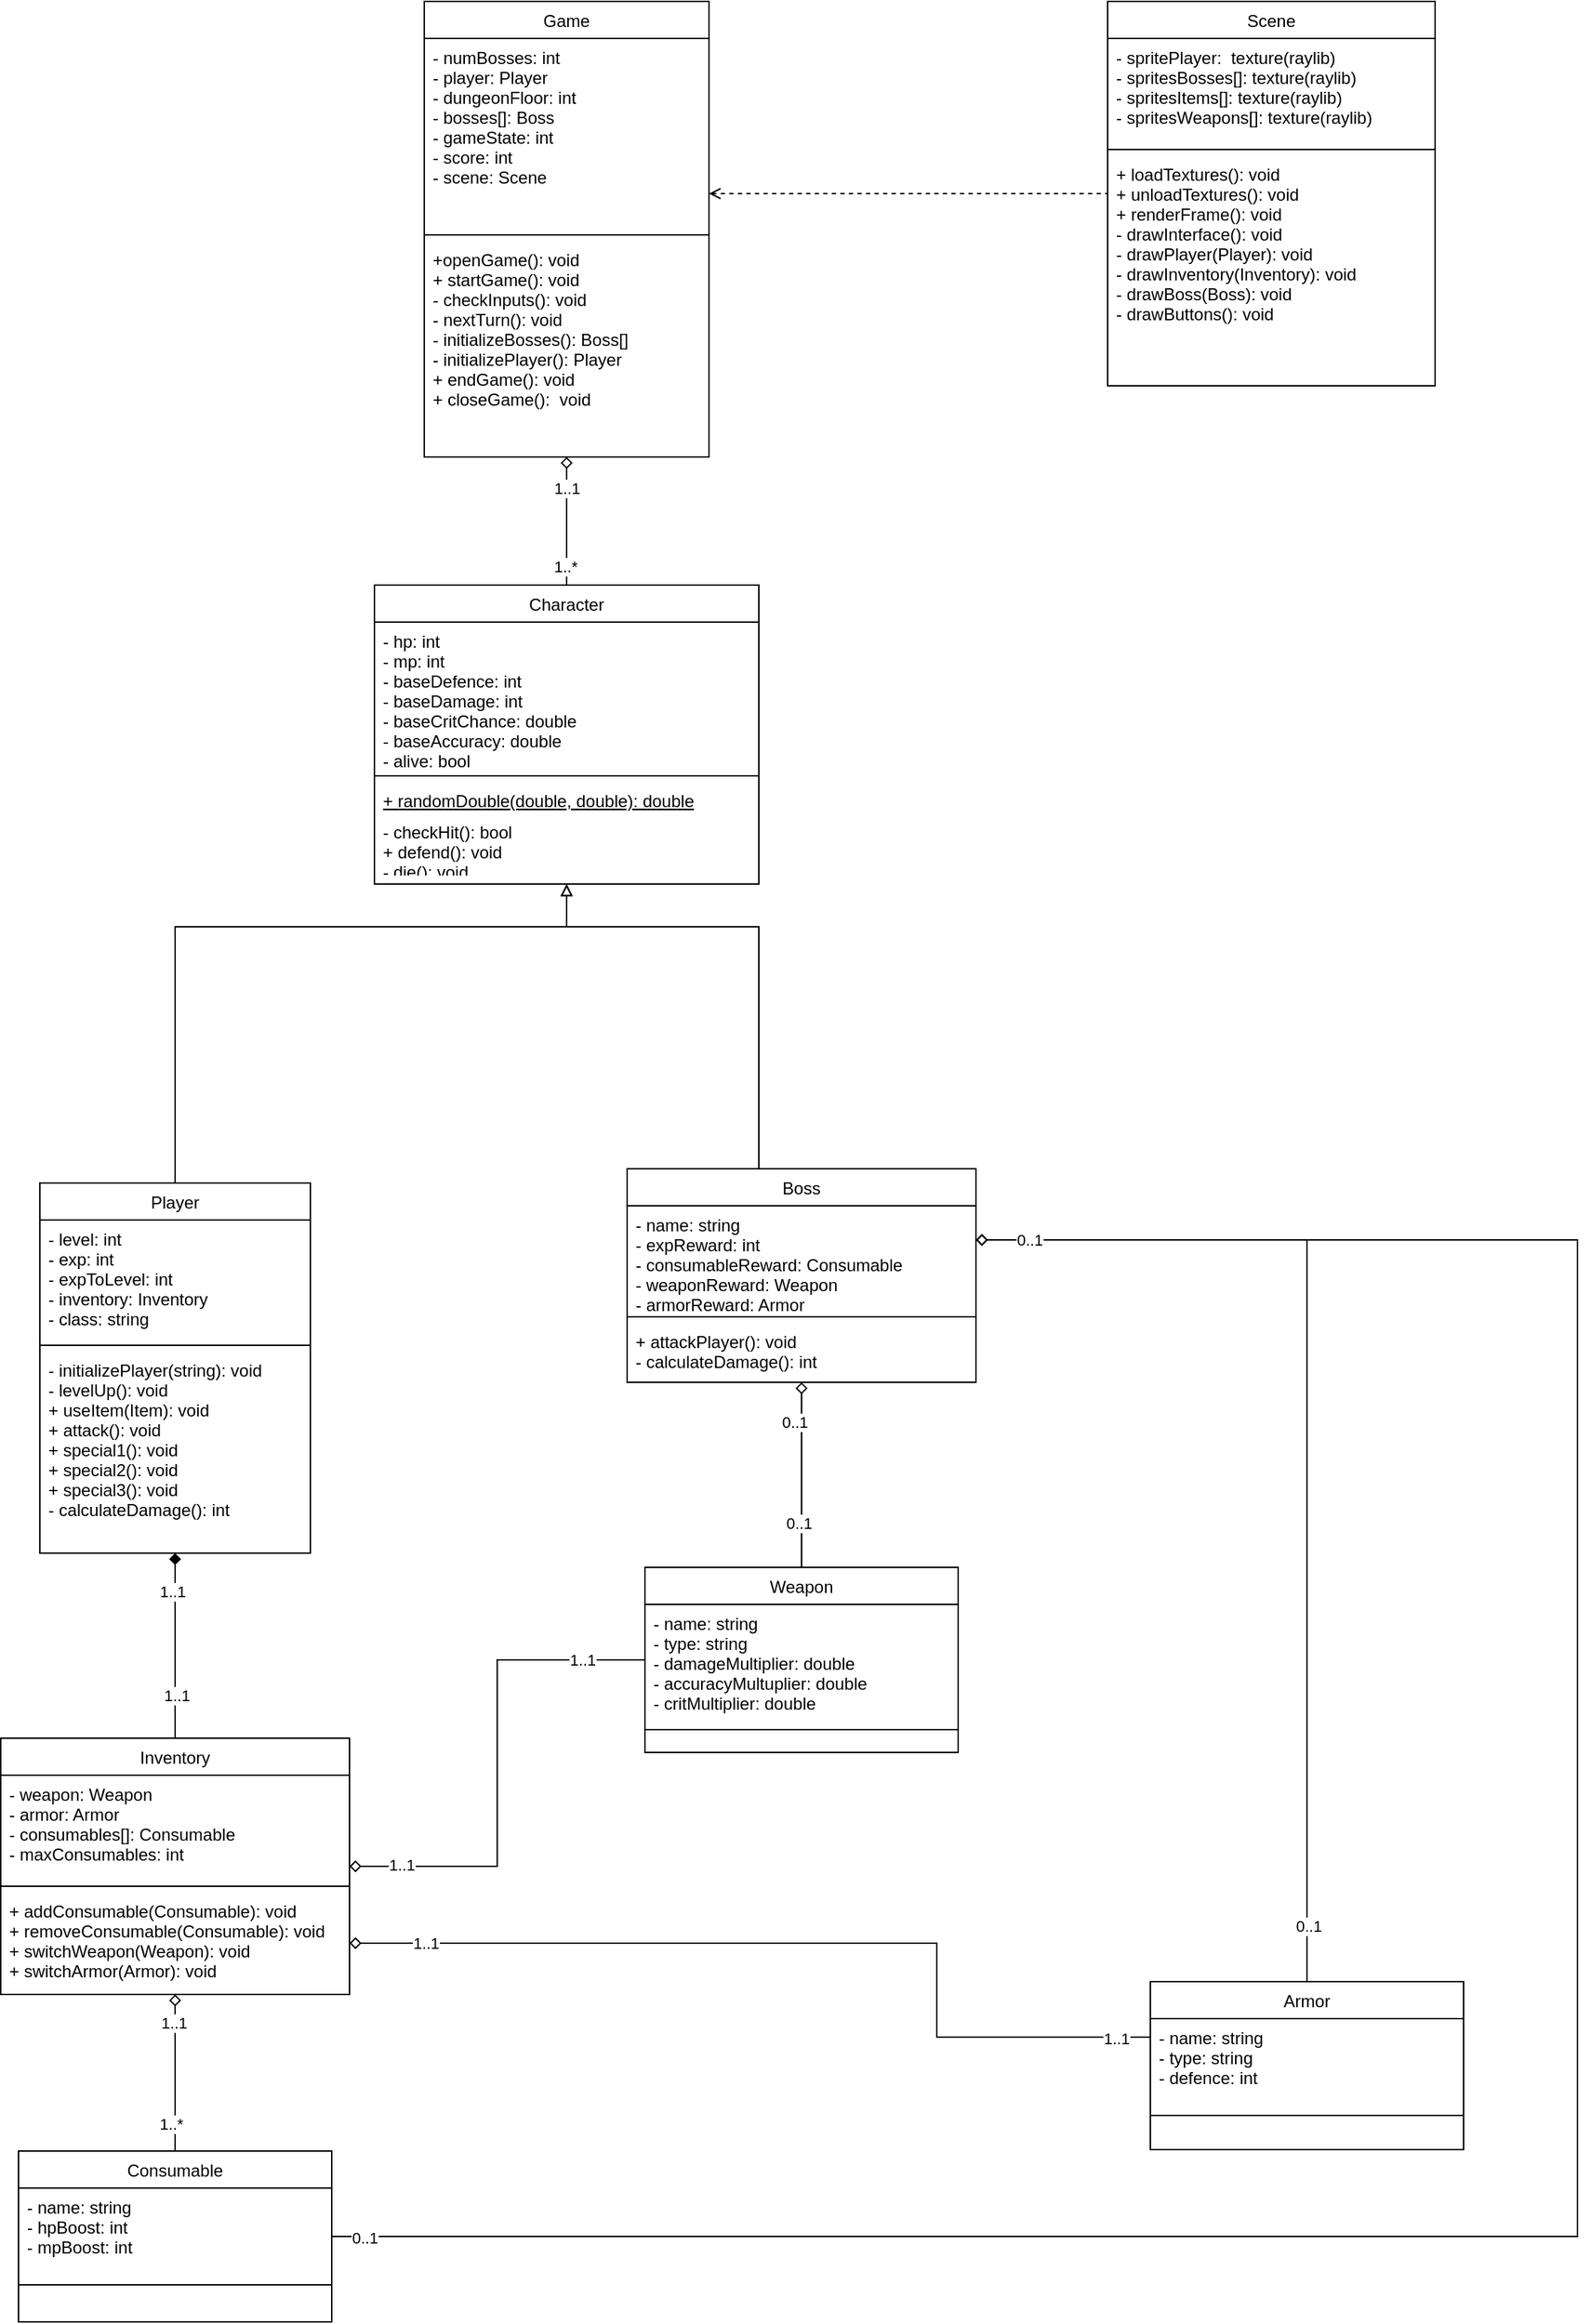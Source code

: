 <mxfile version="22.1.4" type="device">
  <diagram id="C5RBs43oDa-KdzZeNtuy" name="Page-1">
    <mxGraphModel dx="1434" dy="782" grid="1" gridSize="10" guides="1" tooltips="1" connect="1" arrows="1" fold="1" page="1" pageScale="1" pageWidth="1390" pageHeight="980" math="0" shadow="0">
      <root>
        <mxCell id="WIyWlLk6GJQsqaUBKTNV-0" />
        <mxCell id="WIyWlLk6GJQsqaUBKTNV-1" parent="WIyWlLk6GJQsqaUBKTNV-0" />
        <mxCell id="dYWPZWxcjh6S9HiUbcgT-55" style="edgeStyle=orthogonalEdgeStyle;rounded=0;orthogonalLoop=1;jettySize=auto;html=1;startArrow=diamond;startFill=0;endArrow=none;endFill=0;" parent="WIyWlLk6GJQsqaUBKTNV-1" source="zkfFHV4jXpPFQw0GAbJ--0" target="dYWPZWxcjh6S9HiUbcgT-6" edge="1">
          <mxGeometry relative="1" as="geometry" />
        </mxCell>
        <mxCell id="kpH8HkJKOdHBknGZpoAw-12" value="1..1" style="edgeLabel;html=1;align=center;verticalAlign=middle;resizable=0;points=[];" parent="dYWPZWxcjh6S9HiUbcgT-55" vertex="1" connectable="0">
          <mxGeometry x="-0.511" relative="1" as="geometry">
            <mxPoint as="offset" />
          </mxGeometry>
        </mxCell>
        <mxCell id="kpH8HkJKOdHBknGZpoAw-13" value="1..*" style="edgeLabel;html=1;align=center;verticalAlign=middle;resizable=0;points=[];" parent="dYWPZWxcjh6S9HiUbcgT-55" vertex="1" connectable="0">
          <mxGeometry x="0.711" y="-1" relative="1" as="geometry">
            <mxPoint as="offset" />
          </mxGeometry>
        </mxCell>
        <mxCell id="zkfFHV4jXpPFQw0GAbJ--0" value="Game" style="swimlane;fontStyle=0;align=center;verticalAlign=top;childLayout=stackLayout;horizontal=1;startSize=26;horizontalStack=0;resizeParent=1;resizeLast=0;collapsible=1;marginBottom=0;rounded=0;shadow=0;strokeWidth=1;" parent="WIyWlLk6GJQsqaUBKTNV-1" vertex="1">
          <mxGeometry x="460" y="20" width="200" height="320" as="geometry">
            <mxRectangle x="230" y="140" width="160" height="26" as="alternateBounds" />
          </mxGeometry>
        </mxCell>
        <mxCell id="zkfFHV4jXpPFQw0GAbJ--1" value="- numBosses: int&#xa;- player: Player&#xa;- dungeonFloor: int&#xa;- bosses[]: Boss&#xa;- gameState: int&#xa;- score: int&#xa;- scene: Scene" style="text;align=left;verticalAlign=top;spacingLeft=4;spacingRight=4;overflow=hidden;rotatable=0;points=[[0,0.5],[1,0.5]];portConstraint=eastwest;" parent="zkfFHV4jXpPFQw0GAbJ--0" vertex="1">
          <mxGeometry y="26" width="200" height="134" as="geometry" />
        </mxCell>
        <mxCell id="zkfFHV4jXpPFQw0GAbJ--4" value="" style="line;html=1;strokeWidth=1;align=left;verticalAlign=middle;spacingTop=-1;spacingLeft=3;spacingRight=3;rotatable=0;labelPosition=right;points=[];portConstraint=eastwest;" parent="zkfFHV4jXpPFQw0GAbJ--0" vertex="1">
          <mxGeometry y="160" width="200" height="8" as="geometry" />
        </mxCell>
        <mxCell id="zkfFHV4jXpPFQw0GAbJ--5" value="+openGame(): void&#xa;+ startGame(): void&#xa;- checkInputs(): void&#xa;- nextTurn(): void&#xa;- initializeBosses(): Boss[]&#xa;- initializePlayer(): Player&#xa;+ endGame(): void&#xa;+ closeGame():  void" style="text;align=left;verticalAlign=top;spacingLeft=4;spacingRight=4;overflow=hidden;rotatable=0;points=[[0,0.5],[1,0.5]];portConstraint=eastwest;" parent="zkfFHV4jXpPFQw0GAbJ--0" vertex="1">
          <mxGeometry y="168" width="200" height="152" as="geometry" />
        </mxCell>
        <mxCell id="dYWPZWxcjh6S9HiUbcgT-35" style="edgeStyle=orthogonalEdgeStyle;rounded=0;orthogonalLoop=1;jettySize=auto;html=1;entryX=0.5;entryY=0;entryDx=0;entryDy=0;endArrow=none;endFill=0;startArrow=diamond;startFill=1;" parent="WIyWlLk6GJQsqaUBKTNV-1" source="zkfFHV4jXpPFQw0GAbJ--6" target="dYWPZWxcjh6S9HiUbcgT-27" edge="1">
          <mxGeometry relative="1" as="geometry" />
        </mxCell>
        <mxCell id="dYWPZWxcjh6S9HiUbcgT-36" value="1..1" style="edgeLabel;html=1;align=center;verticalAlign=middle;resizable=0;points=[];" parent="dYWPZWxcjh6S9HiUbcgT-35" vertex="1" connectable="0">
          <mxGeometry x="-0.712" y="-2" relative="1" as="geometry">
            <mxPoint y="8" as="offset" />
          </mxGeometry>
        </mxCell>
        <mxCell id="dYWPZWxcjh6S9HiUbcgT-37" value="1..1" style="edgeLabel;html=1;align=center;verticalAlign=middle;resizable=0;points=[];" parent="dYWPZWxcjh6S9HiUbcgT-35" vertex="1" connectable="0">
          <mxGeometry x="0.529" y="1" relative="1" as="geometry">
            <mxPoint as="offset" />
          </mxGeometry>
        </mxCell>
        <mxCell id="zkfFHV4jXpPFQw0GAbJ--6" value="Player" style="swimlane;fontStyle=0;align=center;verticalAlign=top;childLayout=stackLayout;horizontal=1;startSize=26;horizontalStack=0;resizeParent=1;resizeLast=0;collapsible=1;marginBottom=0;rounded=0;shadow=0;strokeWidth=1;" parent="WIyWlLk6GJQsqaUBKTNV-1" vertex="1">
          <mxGeometry x="190" y="850" width="190" height="260" as="geometry">
            <mxRectangle x="130" y="380" width="160" height="26" as="alternateBounds" />
          </mxGeometry>
        </mxCell>
        <mxCell id="zkfFHV4jXpPFQw0GAbJ--7" value="- level: int&#xa;- exp: int&#xa;- expToLevel: int&#xa;- inventory: Inventory&#xa;- class: string" style="text;align=left;verticalAlign=top;spacingLeft=4;spacingRight=4;overflow=hidden;rotatable=0;points=[[0,0.5],[1,0.5]];portConstraint=eastwest;" parent="zkfFHV4jXpPFQw0GAbJ--6" vertex="1">
          <mxGeometry y="26" width="190" height="84" as="geometry" />
        </mxCell>
        <mxCell id="zkfFHV4jXpPFQw0GAbJ--9" value="" style="line;html=1;strokeWidth=1;align=left;verticalAlign=middle;spacingTop=-1;spacingLeft=3;spacingRight=3;rotatable=0;labelPosition=right;points=[];portConstraint=eastwest;" parent="zkfFHV4jXpPFQw0GAbJ--6" vertex="1">
          <mxGeometry y="110" width="190" height="8" as="geometry" />
        </mxCell>
        <mxCell id="zkfFHV4jXpPFQw0GAbJ--11" value="- initializePlayer(string): void&#xa;- levelUp(): void&#xa;+ useItem(Item): void&#xa;+ attack(): void&#xa;+ special1(): void&#xa;+ special2(): void&#xa;+ special3(): void&#xa;- calculateDamage(): int" style="text;align=left;verticalAlign=top;spacingLeft=4;spacingRight=4;overflow=hidden;rotatable=0;points=[[0,0.5],[1,0.5]];portConstraint=eastwest;" parent="zkfFHV4jXpPFQw0GAbJ--6" vertex="1">
          <mxGeometry y="118" width="190" height="132" as="geometry" />
        </mxCell>
        <mxCell id="zkfFHV4jXpPFQw0GAbJ--17" value="Scene" style="swimlane;fontStyle=0;align=center;verticalAlign=top;childLayout=stackLayout;horizontal=1;startSize=26;horizontalStack=0;resizeParent=1;resizeLast=0;collapsible=1;marginBottom=0;rounded=0;shadow=0;strokeWidth=1;" parent="WIyWlLk6GJQsqaUBKTNV-1" vertex="1">
          <mxGeometry x="940" y="20" width="230" height="270" as="geometry">
            <mxRectangle x="550" y="140" width="160" height="26" as="alternateBounds" />
          </mxGeometry>
        </mxCell>
        <mxCell id="zkfFHV4jXpPFQw0GAbJ--18" value="- spritePlayer:  texture(raylib)&#xa;- spritesBosses[]: texture(raylib)&#xa;- spritesItems[]: texture(raylib)&#xa;- spritesWeapons[]: texture(raylib)" style="text;align=left;verticalAlign=top;spacingLeft=4;spacingRight=4;overflow=hidden;rotatable=0;points=[[0,0.5],[1,0.5]];portConstraint=eastwest;" parent="zkfFHV4jXpPFQw0GAbJ--17" vertex="1">
          <mxGeometry y="26" width="230" height="74" as="geometry" />
        </mxCell>
        <mxCell id="zkfFHV4jXpPFQw0GAbJ--23" value="" style="line;html=1;strokeWidth=1;align=left;verticalAlign=middle;spacingTop=-1;spacingLeft=3;spacingRight=3;rotatable=0;labelPosition=right;points=[];portConstraint=eastwest;" parent="zkfFHV4jXpPFQw0GAbJ--17" vertex="1">
          <mxGeometry y="100" width="230" height="8" as="geometry" />
        </mxCell>
        <mxCell id="zkfFHV4jXpPFQw0GAbJ--24" value="+ loadTextures(): void&#xa;+ unloadTextures(): void&#xa;+ renderFrame(): void&#xa;- drawInterface(): void&#xa;- drawPlayer(Player): void&#xa;- drawInventory(Inventory): void&#xa;- drawBoss(Boss): void&#xa;- drawButtons(): void" style="text;align=left;verticalAlign=top;spacingLeft=4;spacingRight=4;overflow=hidden;rotatable=0;points=[[0,0.5],[1,0.5]];portConstraint=eastwest;" parent="zkfFHV4jXpPFQw0GAbJ--17" vertex="1">
          <mxGeometry y="108" width="230" height="162" as="geometry" />
        </mxCell>
        <mxCell id="zkfFHV4jXpPFQw0GAbJ--26" value="" style="endArrow=none;shadow=0;strokeWidth=1;rounded=0;endFill=0;edgeStyle=elbowEdgeStyle;elbow=vertical;dashed=1;startArrow=open;startFill=0;" parent="WIyWlLk6GJQsqaUBKTNV-1" source="zkfFHV4jXpPFQw0GAbJ--0" target="zkfFHV4jXpPFQw0GAbJ--17" edge="1">
          <mxGeometry x="0.5" y="41" relative="1" as="geometry">
            <mxPoint x="380" y="192" as="sourcePoint" />
            <mxPoint x="540" y="192" as="targetPoint" />
            <mxPoint x="-40" y="32" as="offset" />
          </mxGeometry>
        </mxCell>
        <mxCell id="dYWPZWxcjh6S9HiUbcgT-48" style="edgeStyle=orthogonalEdgeStyle;rounded=0;orthogonalLoop=1;jettySize=auto;html=1;endArrow=none;endFill=0;startArrow=block;startFill=0;" parent="WIyWlLk6GJQsqaUBKTNV-1" source="dYWPZWxcjh6S9HiUbcgT-6" target="dYWPZWxcjh6S9HiUbcgT-12" edge="1">
          <mxGeometry relative="1" as="geometry">
            <Array as="points">
              <mxPoint x="560" y="670" />
              <mxPoint x="695" y="670" />
            </Array>
          </mxGeometry>
        </mxCell>
        <mxCell id="dYWPZWxcjh6S9HiUbcgT-49" style="edgeStyle=orthogonalEdgeStyle;rounded=0;orthogonalLoop=1;jettySize=auto;html=1;endArrow=none;endFill=0;startArrow=block;startFill=0;" parent="WIyWlLk6GJQsqaUBKTNV-1" source="dYWPZWxcjh6S9HiUbcgT-6" target="zkfFHV4jXpPFQw0GAbJ--6" edge="1">
          <mxGeometry relative="1" as="geometry">
            <mxPoint x="470" y="670" as="targetPoint" />
            <Array as="points">
              <mxPoint x="560" y="670" />
              <mxPoint x="285" y="670" />
            </Array>
          </mxGeometry>
        </mxCell>
        <mxCell id="dYWPZWxcjh6S9HiUbcgT-6" value="Character" style="swimlane;fontStyle=0;align=center;verticalAlign=top;childLayout=stackLayout;horizontal=1;startSize=26;horizontalStack=0;resizeParent=1;resizeLast=0;collapsible=1;marginBottom=0;rounded=0;shadow=0;strokeWidth=1;" parent="WIyWlLk6GJQsqaUBKTNV-1" vertex="1">
          <mxGeometry x="425" y="430" width="270" height="210" as="geometry">
            <mxRectangle x="340" y="380" width="170" height="26" as="alternateBounds" />
          </mxGeometry>
        </mxCell>
        <mxCell id="dYWPZWxcjh6S9HiUbcgT-7" value="- hp: int&#xa;- mp: int&#xa;- baseDefence: int&#xa;- baseDamage: int&#xa;- baseCritChance: double&#xa;- baseAccuracy: double&#xa;- alive: bool" style="text;align=left;verticalAlign=top;spacingLeft=4;spacingRight=4;overflow=hidden;rotatable=0;points=[[0,0.5],[1,0.5]];portConstraint=eastwest;" parent="dYWPZWxcjh6S9HiUbcgT-6" vertex="1">
          <mxGeometry y="26" width="270" height="104" as="geometry" />
        </mxCell>
        <mxCell id="dYWPZWxcjh6S9HiUbcgT-8" value="" style="line;html=1;strokeWidth=1;align=left;verticalAlign=middle;spacingTop=-1;spacingLeft=3;spacingRight=3;rotatable=0;labelPosition=right;points=[];portConstraint=eastwest;" parent="dYWPZWxcjh6S9HiUbcgT-6" vertex="1">
          <mxGeometry y="130" width="270" height="8" as="geometry" />
        </mxCell>
        <mxCell id="dYWPZWxcjh6S9HiUbcgT-18" value="+ randomDouble(double, double): double" style="text;align=left;verticalAlign=top;spacingLeft=4;spacingRight=4;overflow=hidden;rotatable=0;points=[[0,0.5],[1,0.5]];portConstraint=eastwest;fontStyle=4" parent="dYWPZWxcjh6S9HiUbcgT-6" vertex="1">
          <mxGeometry y="138" width="270" height="22" as="geometry" />
        </mxCell>
        <mxCell id="kpH8HkJKOdHBknGZpoAw-0" value="- checkHit(): bool&#xa;+ defend(): void&#xa;- die(): void" style="text;align=left;verticalAlign=top;spacingLeft=4;spacingRight=4;overflow=hidden;rotatable=0;points=[[0,0.5],[1,0.5]];portConstraint=eastwest;fontStyle=0" parent="dYWPZWxcjh6S9HiUbcgT-6" vertex="1">
          <mxGeometry y="160" width="270" height="40" as="geometry" />
        </mxCell>
        <mxCell id="dYWPZWxcjh6S9HiUbcgT-12" value="Boss" style="swimlane;fontStyle=0;align=center;verticalAlign=top;childLayout=stackLayout;horizontal=1;startSize=26;horizontalStack=0;resizeParent=1;resizeLast=0;collapsible=1;marginBottom=0;rounded=0;shadow=0;strokeWidth=1;" parent="WIyWlLk6GJQsqaUBKTNV-1" vertex="1">
          <mxGeometry x="602.5" y="840" width="245" height="150" as="geometry">
            <mxRectangle x="130" y="380" width="160" height="26" as="alternateBounds" />
          </mxGeometry>
        </mxCell>
        <mxCell id="dYWPZWxcjh6S9HiUbcgT-13" value="- name: string&#xa;- expReward: int&#xa;- consumableReward: Consumable&#xa;- weaponReward: Weapon&#xa;- armorReward: Armor" style="text;align=left;verticalAlign=top;spacingLeft=4;spacingRight=4;overflow=hidden;rotatable=0;points=[[0,0.5],[1,0.5]];portConstraint=eastwest;" parent="dYWPZWxcjh6S9HiUbcgT-12" vertex="1">
          <mxGeometry y="26" width="245" height="74" as="geometry" />
        </mxCell>
        <mxCell id="dYWPZWxcjh6S9HiUbcgT-15" value="" style="line;html=1;strokeWidth=1;align=left;verticalAlign=middle;spacingTop=-1;spacingLeft=3;spacingRight=3;rotatable=0;labelPosition=right;points=[];portConstraint=eastwest;" parent="dYWPZWxcjh6S9HiUbcgT-12" vertex="1">
          <mxGeometry y="100" width="245" height="8" as="geometry" />
        </mxCell>
        <mxCell id="dYWPZWxcjh6S9HiUbcgT-17" value="+ attackPlayer(): void&#xa;- calculateDamage(): int" style="text;align=left;verticalAlign=top;spacingLeft=4;spacingRight=4;overflow=hidden;rotatable=0;points=[[0,0.5],[1,0.5]];portConstraint=eastwest;" parent="dYWPZWxcjh6S9HiUbcgT-12" vertex="1">
          <mxGeometry y="108" width="245" height="32" as="geometry" />
        </mxCell>
        <mxCell id="kpH8HkJKOdHBknGZpoAw-1" style="edgeStyle=orthogonalEdgeStyle;rounded=0;orthogonalLoop=1;jettySize=auto;html=1;endArrow=diamond;endFill=0;" parent="WIyWlLk6GJQsqaUBKTNV-1" source="dYWPZWxcjh6S9HiUbcgT-23" target="dYWPZWxcjh6S9HiUbcgT-12" edge="1">
          <mxGeometry relative="1" as="geometry" />
        </mxCell>
        <mxCell id="kpH8HkJKOdHBknGZpoAw-4" value="0..1" style="edgeLabel;html=1;align=center;verticalAlign=middle;resizable=0;points=[];" parent="kpH8HkJKOdHBknGZpoAw-1" vertex="1" connectable="0">
          <mxGeometry x="-0.514" y="2" relative="1" as="geometry">
            <mxPoint as="offset" />
          </mxGeometry>
        </mxCell>
        <mxCell id="kpH8HkJKOdHBknGZpoAw-5" value="0..1" style="edgeLabel;html=1;align=center;verticalAlign=middle;resizable=0;points=[];" parent="kpH8HkJKOdHBknGZpoAw-1" vertex="1" connectable="0">
          <mxGeometry x="0.5" y="-1" relative="1" as="geometry">
            <mxPoint x="-6" y="-5" as="offset" />
          </mxGeometry>
        </mxCell>
        <mxCell id="dYWPZWxcjh6S9HiUbcgT-23" value="Weapon" style="swimlane;fontStyle=0;align=center;verticalAlign=top;childLayout=stackLayout;horizontal=1;startSize=26;horizontalStack=0;resizeParent=1;resizeLast=0;collapsible=1;marginBottom=0;rounded=0;shadow=0;strokeWidth=1;" parent="WIyWlLk6GJQsqaUBKTNV-1" vertex="1">
          <mxGeometry x="615" y="1120" width="220" height="130" as="geometry">
            <mxRectangle x="130" y="380" width="160" height="26" as="alternateBounds" />
          </mxGeometry>
        </mxCell>
        <mxCell id="dYWPZWxcjh6S9HiUbcgT-24" value="- name: string&#xa;- type: string&#xa;- damageMultiplier: double&#xa;- accuracyMultuplier: double&#xa;- critMultiplier: double" style="text;align=left;verticalAlign=top;spacingLeft=4;spacingRight=4;overflow=hidden;rotatable=0;points=[[0,0.5],[1,0.5]];portConstraint=eastwest;" parent="dYWPZWxcjh6S9HiUbcgT-23" vertex="1">
          <mxGeometry y="26" width="220" height="84" as="geometry" />
        </mxCell>
        <mxCell id="dYWPZWxcjh6S9HiUbcgT-25" value="" style="line;html=1;strokeWidth=1;align=left;verticalAlign=middle;spacingTop=-1;spacingLeft=3;spacingRight=3;rotatable=0;labelPosition=right;points=[];portConstraint=eastwest;" parent="dYWPZWxcjh6S9HiUbcgT-23" vertex="1">
          <mxGeometry y="110" width="220" height="8" as="geometry" />
        </mxCell>
        <mxCell id="dYWPZWxcjh6S9HiUbcgT-38" style="edgeStyle=orthogonalEdgeStyle;rounded=0;orthogonalLoop=1;jettySize=auto;html=1;entryX=0.5;entryY=0;entryDx=0;entryDy=0;startArrow=diamond;startFill=0;endArrow=none;endFill=0;" parent="WIyWlLk6GJQsqaUBKTNV-1" source="dYWPZWxcjh6S9HiUbcgT-27" target="dYWPZWxcjh6S9HiUbcgT-31" edge="1">
          <mxGeometry relative="1" as="geometry" />
        </mxCell>
        <mxCell id="dYWPZWxcjh6S9HiUbcgT-39" value="1..1" style="edgeLabel;html=1;align=center;verticalAlign=middle;resizable=0;points=[];" parent="dYWPZWxcjh6S9HiUbcgT-38" vertex="1" connectable="0">
          <mxGeometry x="-0.643" y="-1" relative="1" as="geometry">
            <mxPoint as="offset" />
          </mxGeometry>
        </mxCell>
        <mxCell id="dYWPZWxcjh6S9HiUbcgT-40" value="1..*" style="edgeLabel;html=1;align=center;verticalAlign=middle;resizable=0;points=[];" parent="dYWPZWxcjh6S9HiUbcgT-38" vertex="1" connectable="0">
          <mxGeometry x="0.525" y="-3" relative="1" as="geometry">
            <mxPoint y="7" as="offset" />
          </mxGeometry>
        </mxCell>
        <mxCell id="dYWPZWxcjh6S9HiUbcgT-41" style="edgeStyle=orthogonalEdgeStyle;rounded=0;orthogonalLoop=1;jettySize=auto;html=1;startArrow=diamond;startFill=0;endArrow=none;endFill=0;" parent="WIyWlLk6GJQsqaUBKTNV-1" source="dYWPZWxcjh6S9HiUbcgT-27" target="dYWPZWxcjh6S9HiUbcgT-23" edge="1">
          <mxGeometry relative="1" as="geometry" />
        </mxCell>
        <mxCell id="dYWPZWxcjh6S9HiUbcgT-42" value="1..1" style="edgeLabel;html=1;align=center;verticalAlign=middle;resizable=0;points=[];" parent="dYWPZWxcjh6S9HiUbcgT-41" vertex="1" connectable="0">
          <mxGeometry x="0.794" relative="1" as="geometry">
            <mxPoint x="-8" as="offset" />
          </mxGeometry>
        </mxCell>
        <mxCell id="dYWPZWxcjh6S9HiUbcgT-45" value="1..1" style="edgeLabel;html=1;align=center;verticalAlign=middle;resizable=0;points=[];" parent="dYWPZWxcjh6S9HiUbcgT-41" vertex="1" connectable="0">
          <mxGeometry x="-0.826" y="1" relative="1" as="geometry">
            <mxPoint x="6" as="offset" />
          </mxGeometry>
        </mxCell>
        <mxCell id="dYWPZWxcjh6S9HiUbcgT-27" value="Inventory" style="swimlane;fontStyle=0;align=center;verticalAlign=top;childLayout=stackLayout;horizontal=1;startSize=26;horizontalStack=0;resizeParent=1;resizeLast=0;collapsible=1;marginBottom=0;rounded=0;shadow=0;strokeWidth=1;" parent="WIyWlLk6GJQsqaUBKTNV-1" vertex="1">
          <mxGeometry x="162.5" y="1240" width="245" height="180" as="geometry">
            <mxRectangle x="130" y="380" width="160" height="26" as="alternateBounds" />
          </mxGeometry>
        </mxCell>
        <mxCell id="dYWPZWxcjh6S9HiUbcgT-28" value="- weapon: Weapon&#xa;- armor: Armor&#xa;- consumables[]: Consumable&#xa;- maxConsumables: int" style="text;align=left;verticalAlign=top;spacingLeft=4;spacingRight=4;overflow=hidden;rotatable=0;points=[[0,0.5],[1,0.5]];portConstraint=eastwest;" parent="dYWPZWxcjh6S9HiUbcgT-27" vertex="1">
          <mxGeometry y="26" width="245" height="74" as="geometry" />
        </mxCell>
        <mxCell id="dYWPZWxcjh6S9HiUbcgT-29" value="" style="line;html=1;strokeWidth=1;align=left;verticalAlign=middle;spacingTop=-1;spacingLeft=3;spacingRight=3;rotatable=0;labelPosition=right;points=[];portConstraint=eastwest;" parent="dYWPZWxcjh6S9HiUbcgT-27" vertex="1">
          <mxGeometry y="100" width="245" height="8" as="geometry" />
        </mxCell>
        <mxCell id="dYWPZWxcjh6S9HiUbcgT-30" value="+ addConsumable(Consumable): void&#xa;+ removeConsumable(Consumable): void&#xa;+ switchWeapon(Weapon): void&#xa;+ switchArmor(Armor): void&#xa;" style="text;align=left;verticalAlign=top;spacingLeft=4;spacingRight=4;overflow=hidden;rotatable=0;points=[[0,0.5],[1,0.5]];portConstraint=eastwest;" parent="dYWPZWxcjh6S9HiUbcgT-27" vertex="1">
          <mxGeometry y="108" width="245" height="72" as="geometry" />
        </mxCell>
        <mxCell id="kpH8HkJKOdHBknGZpoAw-9" style="edgeStyle=orthogonalEdgeStyle;rounded=0;orthogonalLoop=1;jettySize=auto;html=1;endArrow=diamond;endFill=0;" parent="WIyWlLk6GJQsqaUBKTNV-1" source="dYWPZWxcjh6S9HiUbcgT-31" target="dYWPZWxcjh6S9HiUbcgT-12" edge="1">
          <mxGeometry relative="1" as="geometry">
            <Array as="points">
              <mxPoint x="1270" y="1590" />
              <mxPoint x="1270" y="890" />
            </Array>
          </mxGeometry>
        </mxCell>
        <mxCell id="kpH8HkJKOdHBknGZpoAw-10" value="0..1" style="edgeLabel;html=1;align=center;verticalAlign=middle;resizable=0;points=[];" parent="kpH8HkJKOdHBknGZpoAw-9" vertex="1" connectable="0">
          <mxGeometry x="-0.977" y="-1" relative="1" as="geometry">
            <mxPoint as="offset" />
          </mxGeometry>
        </mxCell>
        <mxCell id="dYWPZWxcjh6S9HiUbcgT-31" value="Consumable" style="swimlane;fontStyle=0;align=center;verticalAlign=top;childLayout=stackLayout;horizontal=1;startSize=26;horizontalStack=0;resizeParent=1;resizeLast=0;collapsible=1;marginBottom=0;rounded=0;shadow=0;strokeWidth=1;" parent="WIyWlLk6GJQsqaUBKTNV-1" vertex="1">
          <mxGeometry x="175" y="1530" width="220" height="120" as="geometry">
            <mxRectangle x="130" y="380" width="160" height="26" as="alternateBounds" />
          </mxGeometry>
        </mxCell>
        <mxCell id="dYWPZWxcjh6S9HiUbcgT-32" value="- name: string&#xa;- hpBoost: int&#xa;- mpBoost: int" style="text;align=left;verticalAlign=top;spacingLeft=4;spacingRight=4;overflow=hidden;rotatable=0;points=[[0,0.5],[1,0.5]];portConstraint=eastwest;" parent="dYWPZWxcjh6S9HiUbcgT-31" vertex="1">
          <mxGeometry y="26" width="220" height="64" as="geometry" />
        </mxCell>
        <mxCell id="dYWPZWxcjh6S9HiUbcgT-33" value="" style="line;html=1;strokeWidth=1;align=left;verticalAlign=middle;spacingTop=-1;spacingLeft=3;spacingRight=3;rotatable=0;labelPosition=right;points=[];portConstraint=eastwest;" parent="dYWPZWxcjh6S9HiUbcgT-31" vertex="1">
          <mxGeometry y="90" width="220" height="8" as="geometry" />
        </mxCell>
        <mxCell id="dYWPZWxcjh6S9HiUbcgT-61" style="edgeStyle=orthogonalEdgeStyle;rounded=0;orthogonalLoop=1;jettySize=auto;html=1;endArrow=diamond;endFill=0;" parent="WIyWlLk6GJQsqaUBKTNV-1" source="dYWPZWxcjh6S9HiUbcgT-57" target="dYWPZWxcjh6S9HiUbcgT-30" edge="1">
          <mxGeometry relative="1" as="geometry">
            <Array as="points">
              <mxPoint x="820" y="1450" />
              <mxPoint x="820" y="1384" />
            </Array>
          </mxGeometry>
        </mxCell>
        <mxCell id="dYWPZWxcjh6S9HiUbcgT-62" value="1..1" style="edgeLabel;html=1;align=center;verticalAlign=middle;resizable=0;points=[];" parent="dYWPZWxcjh6S9HiUbcgT-61" vertex="1" connectable="0">
          <mxGeometry x="0.832" relative="1" as="geometry">
            <mxPoint as="offset" />
          </mxGeometry>
        </mxCell>
        <mxCell id="dYWPZWxcjh6S9HiUbcgT-63" value="1..1" style="edgeLabel;html=1;align=center;verticalAlign=middle;resizable=0;points=[];" parent="dYWPZWxcjh6S9HiUbcgT-61" vertex="1" connectable="0">
          <mxGeometry x="-0.922" y="1" relative="1" as="geometry">
            <mxPoint as="offset" />
          </mxGeometry>
        </mxCell>
        <mxCell id="kpH8HkJKOdHBknGZpoAw-6" style="edgeStyle=orthogonalEdgeStyle;rounded=0;orthogonalLoop=1;jettySize=auto;html=1;endArrow=diamond;endFill=0;" parent="WIyWlLk6GJQsqaUBKTNV-1" source="dYWPZWxcjh6S9HiUbcgT-57" target="dYWPZWxcjh6S9HiUbcgT-12" edge="1">
          <mxGeometry relative="1" as="geometry">
            <Array as="points">
              <mxPoint x="1080" y="890" />
            </Array>
          </mxGeometry>
        </mxCell>
        <mxCell id="kpH8HkJKOdHBknGZpoAw-7" value="0..1" style="edgeLabel;html=1;align=center;verticalAlign=middle;resizable=0;points=[];" parent="kpH8HkJKOdHBknGZpoAw-6" vertex="1" connectable="0">
          <mxGeometry x="0.901" relative="1" as="geometry">
            <mxPoint as="offset" />
          </mxGeometry>
        </mxCell>
        <mxCell id="kpH8HkJKOdHBknGZpoAw-8" value="0..1" style="edgeLabel;html=1;align=center;verticalAlign=middle;resizable=0;points=[];" parent="kpH8HkJKOdHBknGZpoAw-6" vertex="1" connectable="0">
          <mxGeometry x="-0.895" y="-1" relative="1" as="geometry">
            <mxPoint as="offset" />
          </mxGeometry>
        </mxCell>
        <mxCell id="dYWPZWxcjh6S9HiUbcgT-57" value="Armor" style="swimlane;fontStyle=0;align=center;verticalAlign=top;childLayout=stackLayout;horizontal=1;startSize=26;horizontalStack=0;resizeParent=1;resizeLast=0;collapsible=1;marginBottom=0;rounded=0;shadow=0;strokeWidth=1;" parent="WIyWlLk6GJQsqaUBKTNV-1" vertex="1">
          <mxGeometry x="970" y="1411" width="220" height="118" as="geometry">
            <mxRectangle x="130" y="380" width="160" height="26" as="alternateBounds" />
          </mxGeometry>
        </mxCell>
        <mxCell id="dYWPZWxcjh6S9HiUbcgT-58" value="- name: string&#xa;- type: string&#xa;- defence: int" style="text;align=left;verticalAlign=top;spacingLeft=4;spacingRight=4;overflow=hidden;rotatable=0;points=[[0,0.5],[1,0.5]];portConstraint=eastwest;" parent="dYWPZWxcjh6S9HiUbcgT-57" vertex="1">
          <mxGeometry y="26" width="220" height="64" as="geometry" />
        </mxCell>
        <mxCell id="dYWPZWxcjh6S9HiUbcgT-59" value="" style="line;html=1;strokeWidth=1;align=left;verticalAlign=middle;spacingTop=-1;spacingLeft=3;spacingRight=3;rotatable=0;labelPosition=right;points=[];portConstraint=eastwest;" parent="dYWPZWxcjh6S9HiUbcgT-57" vertex="1">
          <mxGeometry y="90" width="220" height="8" as="geometry" />
        </mxCell>
      </root>
    </mxGraphModel>
  </diagram>
</mxfile>
